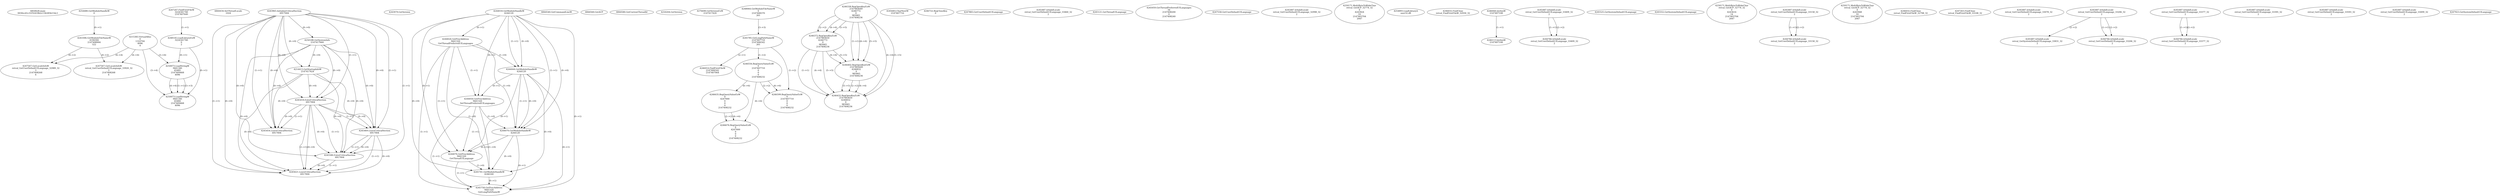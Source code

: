 // Global SCDG with merge call
digraph {
	0 [label="6850628.main
0030cc41c31f32418b2c136285b154c1"]
	1 [label="4254480.GetModuleHandleW
0"]
	2 [label="6844434.SetThreadLocale
1024"]
	3 [label="4243965.InitializeCriticalSection
6917004"]
	4 [label="4243979.GetVersion
"]
	5 [label="4244018.GetModuleHandleW
4244120"]
	6 [label="4244024.GetProcAddress
9441320
GetThreadPreferredUILanguages"]
	5 -> 6 [label="(0-->1)"]
	7 [label="4244044.GetModuleHandleW
4244120"]
	5 -> 7 [label="(1-->1)"]
	5 -> 7 [label="(0-->0)"]
	6 -> 7 [label="(1-->0)"]
	8 [label="4244050.GetProcAddress
9441320
SetThreadPreferredUILanguages"]
	5 -> 8 [label="(0-->1)"]
	6 -> 8 [label="(1-->1)"]
	7 -> 8 [label="(0-->1)"]
	9 [label="4244070.GetModuleHandleW
4244120"]
	5 -> 9 [label="(1-->1)"]
	7 -> 9 [label="(1-->1)"]
	5 -> 9 [label="(0-->0)"]
	6 -> 9 [label="(1-->0)"]
	7 -> 9 [label="(0-->0)"]
	8 -> 9 [label="(1-->0)"]
	10 [label="4244076.GetProcAddress
9441320
GetThreadUILanguage"]
	5 -> 10 [label="(0-->1)"]
	6 -> 10 [label="(1-->1)"]
	7 -> 10 [label="(0-->1)"]
	8 -> 10 [label="(1-->1)"]
	9 -> 10 [label="(0-->1)"]
	11 [label="4250188.GetSystemInfo
2147417660"]
	3 -> 11 [label="(0-->0)"]
	12 [label="6844540.GetCommandLineW
"]
	13 [label="4214413.GetStartupInfoW
2147417624"]
	3 -> 13 [label="(0-->0)"]
	11 -> 13 [label="(0-->0)"]
	14 [label="6844560.GetACP
"]
	15 [label="6844580.GetCurrentThreadId
"]
	16 [label="4250204.GetVersion
"]
	17 [label="4276690.GetVersionExW
2147417420"]
	18 [label="4243306.GetModuleFileNameW
4194304
2147408904
522"]
	1 -> 18 [label="(0-->1)"]
	19 [label="4248064.GetModuleFileNameW
0
2147408370
261"]
	20 [label="4215383.VirtualAlloc
0
1310704
4096
4"]
	21 [label="4246338.RegOpenKeyExW
2147483649
4246772
0
983065
2147408236"]
	22 [label="4246372.RegOpenKeyExW
2147483650
4246772
0
983065
2147408236"]
	21 -> 22 [label="(2-->2)"]
	21 -> 22 [label="(4-->4)"]
	21 -> 22 [label="(5-->5)"]
	23 [label="4245741.GetModuleHandleW
4246160"]
	5 -> 23 [label="(0-->0)"]
	6 -> 23 [label="(1-->0)"]
	7 -> 23 [label="(0-->0)"]
	8 -> 23 [label="(1-->0)"]
	9 -> 23 [label="(0-->0)"]
	10 -> 23 [label="(1-->0)"]
	24 [label="4245758.GetProcAddress
9441320
GetLongPathNameW"]
	5 -> 24 [label="(0-->1)"]
	6 -> 24 [label="(1-->1)"]
	7 -> 24 [label="(0-->1)"]
	8 -> 24 [label="(1-->1)"]
	9 -> 24 [label="(0-->1)"]
	10 -> 24 [label="(1-->1)"]
	23 -> 24 [label="(0-->1)"]
	25 [label="4245785.GetLongPathNameW
2147407710
2147406542
261"]
	19 -> 25 [label="(3-->3)"]
	26 [label="4245683.CharNextW
2147407716"]
	27 [label="4246014.FindFirstFileW
2147406542
2147407064"]
	25 -> 27 [label="(2-->1)"]
	28 [label="4246556.RegQueryValueExW
0
2147407710
0
0
0
2147408232"]
	25 -> 28 [label="(1-->2)"]
	29 [label="4246635.RegQueryValueExW
0
4247000
0
0
0
2147408232"]
	28 -> 29 [label="(6-->6)"]
	30 [label="4246676.RegQueryValueExW
0
4247000
0
0
0
2147408232"]
	29 -> 30 [label="(2-->2)"]
	28 -> 30 [label="(6-->6)"]
	29 -> 30 [label="(6-->6)"]
	31 [label="4246722.RegCloseKey
0"]
	32 [label="4247883.GetUserDefaultUILanguage
"]
	33 [label="4245418.EnterCriticalSection
6917004"]
	3 -> 33 [label="(1-->1)"]
	3 -> 33 [label="(0-->0)"]
	11 -> 33 [label="(0-->0)"]
	13 -> 33 [label="(0-->0)"]
	34 [label="4245469.LeaveCriticalSection
6917004"]
	3 -> 34 [label="(1-->1)"]
	33 -> 34 [label="(1-->1)"]
	3 -> 34 [label="(0-->0)"]
	11 -> 34 [label="(0-->0)"]
	13 -> 34 [label="(0-->0)"]
	33 -> 34 [label="(0-->0)"]
	35 [label="4245487.IsValidLocale
retval_GetUserDefaultUILanguage_33460_32
2"]
	36 [label="4245121.GetThreadUILanguage
"]
	37 [label="4245059.GetThreadPreferredUILanguages
56
2147408200
0
2147408240"]
	38 [label="4245580.EnterCriticalSection
6917004"]
	3 -> 38 [label="(1-->1)"]
	33 -> 38 [label="(1-->1)"]
	34 -> 38 [label="(1-->1)"]
	3 -> 38 [label="(0-->0)"]
	11 -> 38 [label="(0-->0)"]
	13 -> 38 [label="(0-->0)"]
	33 -> 38 [label="(0-->0)"]
	34 -> 38 [label="(0-->0)"]
	39 [label="4245621.LeaveCriticalSection
6917004"]
	3 -> 39 [label="(1-->1)"]
	33 -> 39 [label="(1-->1)"]
	34 -> 39 [label="(1-->1)"]
	38 -> 39 [label="(1-->1)"]
	3 -> 39 [label="(0-->0)"]
	11 -> 39 [label="(0-->0)"]
	13 -> 39 [label="(0-->0)"]
	33 -> 39 [label="(0-->0)"]
	34 -> 39 [label="(0-->0)"]
	38 -> 39 [label="(0-->0)"]
	40 [label="4247558.GetUserDefaultUILanguage
"]
	41 [label="4245487.IsValidLocale
retval_GetUserDefaultUILanguage_32998_32
2"]
	42 [label="4250171.MultiByteToWideChar
retval_GetACP_32774_32
0
4243924
10
2147403704
2047"]
	43 [label="4254893.LoadLibraryA
user32.dll"]
	44 [label="4245454.LeaveCriticalSection
6917004"]
	3 -> 44 [label="(1-->1)"]
	33 -> 44 [label="(1-->1)"]
	3 -> 44 [label="(0-->0)"]
	11 -> 44 [label="(0-->0)"]
	13 -> 44 [label="(0-->0)"]
	33 -> 44 [label="(0-->0)"]
	45 [label="4247567.GetLocaleInfoW
retval_GetUserDefaultUILanguage_33920_32
3
2147408268
4"]
	18 -> 45 [label="(0-->2)"]
	20 -> 45 [label="(4-->4)"]
	46 [label="4247247.FindFirstFileW
3224341740
2147407640"]
	47 [label="4246402.RegOpenKeyExW
2147483649
4246832
0
983065
2147408236"]
	21 -> 47 [label="(1-->1)"]
	21 -> 47 [label="(4-->4)"]
	22 -> 47 [label="(4-->4)"]
	21 -> 47 [label="(5-->5)"]
	22 -> 47 [label="(5-->5)"]
	48 [label="4246432.RegOpenKeyExW
2147483650
4246832
0
983065
2147408236"]
	22 -> 48 [label="(1-->1)"]
	47 -> 48 [label="(2-->2)"]
	21 -> 48 [label="(4-->4)"]
	22 -> 48 [label="(4-->4)"]
	47 -> 48 [label="(4-->4)"]
	21 -> 48 [label="(5-->5)"]
	22 -> 48 [label="(5-->5)"]
	47 -> 48 [label="(5-->5)"]
	49 [label="4246032.FindClose
retval_FindFirstFileW_32930_32"]
	50 [label="4246044.lstrlenW
2147407108"]
	51 [label="4246113.lstrlenW
2147407108"]
	50 -> 51 [label="(1-->1)"]
	52 [label="4246599.RegQueryValueExW
0
2147407710
0
0
0
2147408232"]
	25 -> 52 [label="(1-->2)"]
	28 -> 52 [label="(2-->2)"]
	28 -> 52 [label="(6-->6)"]
	53 [label="4245487.IsValidLocale
retval_GetUserDefaultUILanguage_33409_32
2"]
	54 [label="4244766.IsValidLocale
retval_GetUserDefaultUILanguage_33409_32
2"]
	53 -> 54 [label="(1-->1)"]
	53 -> 54 [label="(2-->2)"]
	55 [label="4245525.GetSystemDefaultUILanguage
"]
	56 [label="4245552.GetSystemDefaultUILanguage
"]
	57 [label="4250171.MultiByteToWideChar
retval_GetACP_32774_32
0
4243616
14
2147403704
2047"]
	58 [label="4245487.IsValidLocale
retval_GetUserDefaultUILanguage_33158_32
2"]
	59 [label="4244766.IsValidLocale
retval_GetUserDefaultUILanguage_33158_32
2"]
	58 -> 59 [label="(1-->1)"]
	58 -> 59 [label="(2-->2)"]
	60 [label="4250171.MultiByteToWideChar
retval_GetACP_32774_32
0
4243948
10
2147403704
2047"]
	61 [label="4246032.FindClose
retval_FindFirstFileW_32798_32"]
	62 [label="4247567.GetLocaleInfoW
retval_GetUserDefaultUILanguage_32989_32
3
2147408268
4"]
	18 -> 62 [label="(0-->2)"]
	20 -> 62 [label="(4-->4)"]
	63 [label="4247263.FindClose
retval_FindFirstFileW_33108_32"]
	64 [label="4248145.LoadLibraryExW
3224341740
0
2"]
	46 -> 64 [label="(1-->1)"]
	65 [label="4250073.LoadStringW
9441340
65485
2147409468
4096"]
	64 -> 65 [label="(0-->1)"]
	20 -> 65 [label="(3-->4)"]
	66 [label="4250073.LoadStringW
9441340
65484
2147409468
4096"]
	64 -> 66 [label="(0-->1)"]
	65 -> 66 [label="(1-->1)"]
	65 -> 66 [label="(3-->3)"]
	20 -> 66 [label="(3-->4)"]
	65 -> 66 [label="(4-->4)"]
	67 [label="4245487.IsValidLocale
retval_GetUserDefaultUILanguage_33078_32
2"]
	68 [label="4245487.IsValidLocale
retval_GetUserDefaultUILanguage_33206_32
2"]
	69 [label="4245487.IsValidLocale
retval_GetUserDefaultUILanguage_33377_32
2"]
	70 [label="4244766.IsValidLocale
retval_GetUserDefaultUILanguage_33377_32
2"]
	69 -> 70 [label="(1-->1)"]
	69 -> 70 [label="(2-->2)"]
	71 [label="4245487.IsValidLocale
retval_GetUserDefaultUILanguage_33395_32
2"]
	72 [label="4245487.IsValidLocale
retval_GetUserDefaultUILanguage_33593_32
2"]
	73 [label="4245487.IsValidLocale
retval_GetUserDefaultUILanguage_33499_32
2"]
	74 [label="4247923.GetSystemDefaultUILanguage
"]
	75 [label="4245487.IsValidLocale
retval_GetSystemDefaultUILanguage_33831_32
2"]
	68 -> 75 [label="(2-->2)"]
	76 [label="4244766.IsValidLocale
retval_GetUserDefaultUILanguage_33206_32
2"]
	68 -> 76 [label="(1-->1)"]
	68 -> 76 [label="(2-->2)"]
}
